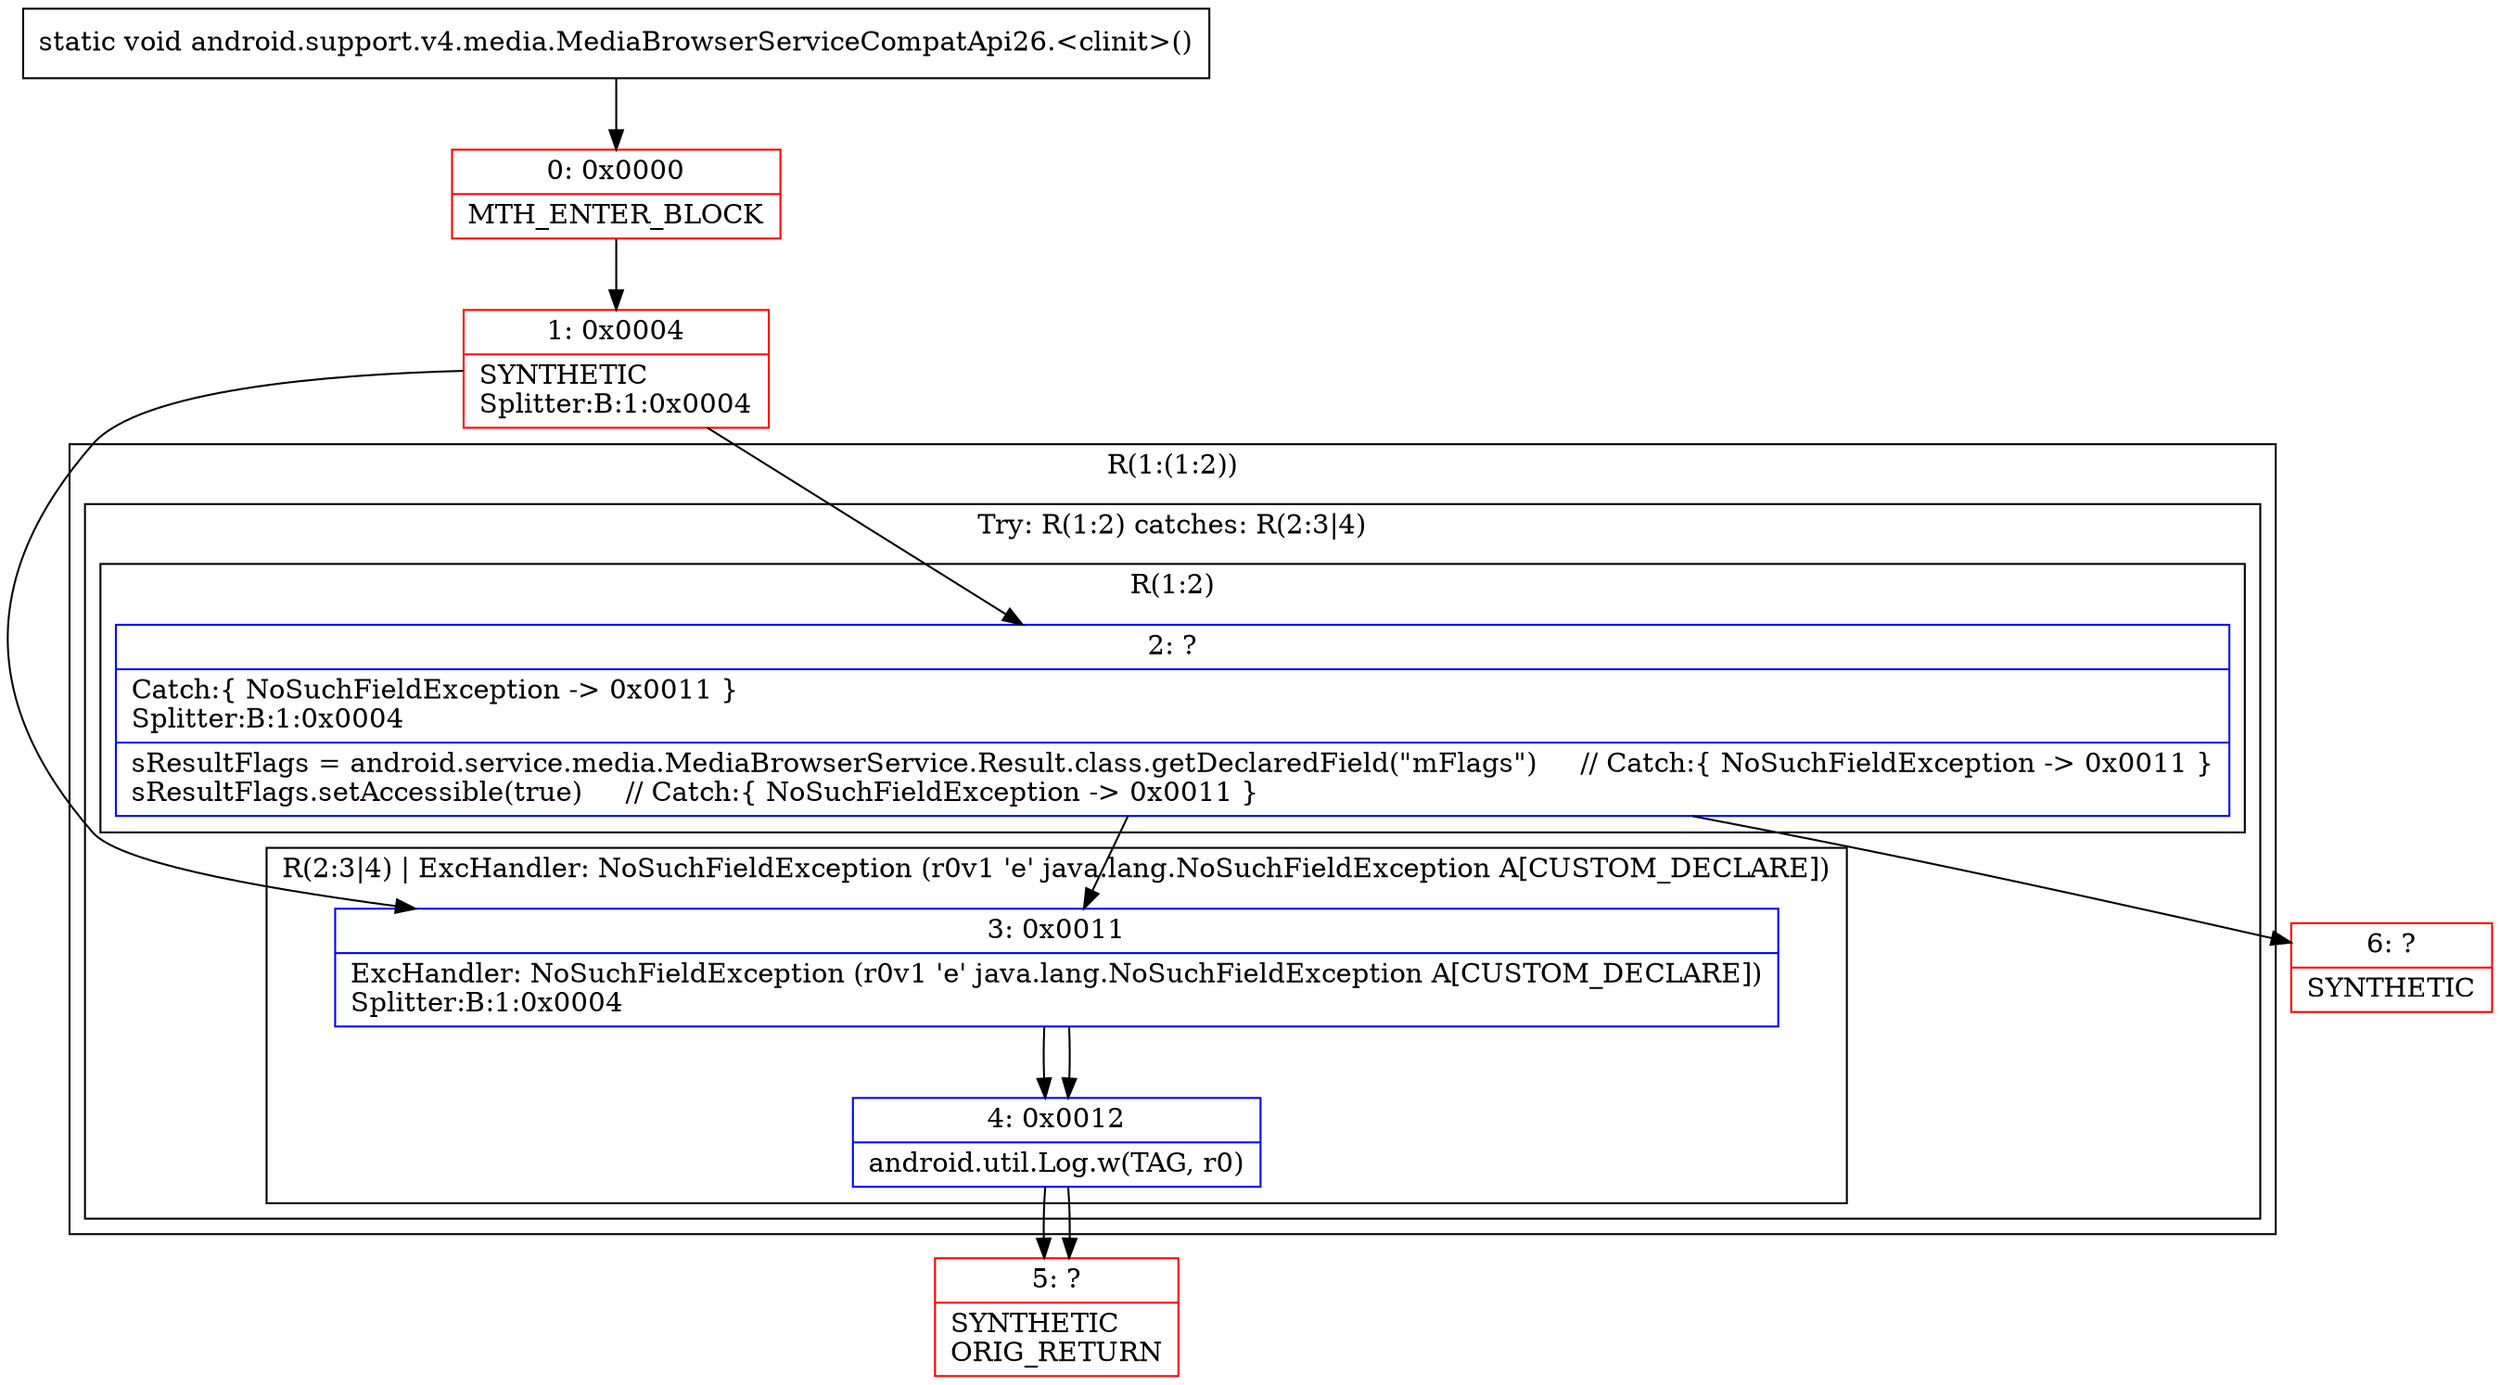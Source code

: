 digraph "CFG forandroid.support.v4.media.MediaBrowserServiceCompatApi26.\<clinit\>()V" {
subgraph cluster_Region_8681356 {
label = "R(1:(1:2))";
node [shape=record,color=blue];
subgraph cluster_TryCatchRegion_232331844 {
label = "Try: R(1:2) catches: R(2:3|4)";
node [shape=record,color=blue];
subgraph cluster_Region_897108267 {
label = "R(1:2)";
node [shape=record,color=blue];
Node_2 [shape=record,label="{2\:\ ?|Catch:\{ NoSuchFieldException \-\> 0x0011 \}\lSplitter:B:1:0x0004\l|sResultFlags = android.service.media.MediaBrowserService.Result.class.getDeclaredField(\"mFlags\")     \/\/ Catch:\{ NoSuchFieldException \-\> 0x0011 \}\lsResultFlags.setAccessible(true)     \/\/ Catch:\{ NoSuchFieldException \-\> 0x0011 \}\l}"];
}
subgraph cluster_Region_818854220 {
label = "R(2:3|4) | ExcHandler: NoSuchFieldException (r0v1 'e' java.lang.NoSuchFieldException A[CUSTOM_DECLARE])\l";
node [shape=record,color=blue];
Node_3 [shape=record,label="{3\:\ 0x0011|ExcHandler: NoSuchFieldException (r0v1 'e' java.lang.NoSuchFieldException A[CUSTOM_DECLARE])\lSplitter:B:1:0x0004\l}"];
Node_4 [shape=record,label="{4\:\ 0x0012|android.util.Log.w(TAG, r0)\l}"];
}
}
}
subgraph cluster_Region_818854220 {
label = "R(2:3|4) | ExcHandler: NoSuchFieldException (r0v1 'e' java.lang.NoSuchFieldException A[CUSTOM_DECLARE])\l";
node [shape=record,color=blue];
Node_3 [shape=record,label="{3\:\ 0x0011|ExcHandler: NoSuchFieldException (r0v1 'e' java.lang.NoSuchFieldException A[CUSTOM_DECLARE])\lSplitter:B:1:0x0004\l}"];
Node_4 [shape=record,label="{4\:\ 0x0012|android.util.Log.w(TAG, r0)\l}"];
}
Node_0 [shape=record,color=red,label="{0\:\ 0x0000|MTH_ENTER_BLOCK\l}"];
Node_1 [shape=record,color=red,label="{1\:\ 0x0004|SYNTHETIC\lSplitter:B:1:0x0004\l}"];
Node_5 [shape=record,color=red,label="{5\:\ ?|SYNTHETIC\lORIG_RETURN\l}"];
Node_6 [shape=record,color=red,label="{6\:\ ?|SYNTHETIC\l}"];
MethodNode[shape=record,label="{static void android.support.v4.media.MediaBrowserServiceCompatApi26.\<clinit\>() }"];
MethodNode -> Node_0;
Node_2 -> Node_3;
Node_2 -> Node_6;
Node_3 -> Node_4;
Node_4 -> Node_5;
Node_3 -> Node_4;
Node_4 -> Node_5;
Node_0 -> Node_1;
Node_1 -> Node_2;
Node_1 -> Node_3;
}

